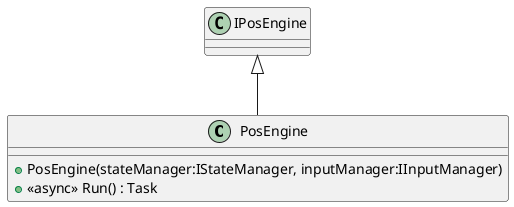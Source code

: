 @startuml
class PosEngine {
    + PosEngine(stateManager:IStateManager, inputManager:IInputManager)
    + <<async>> Run() : Task
}
IPosEngine <|-- PosEngine
@enduml
